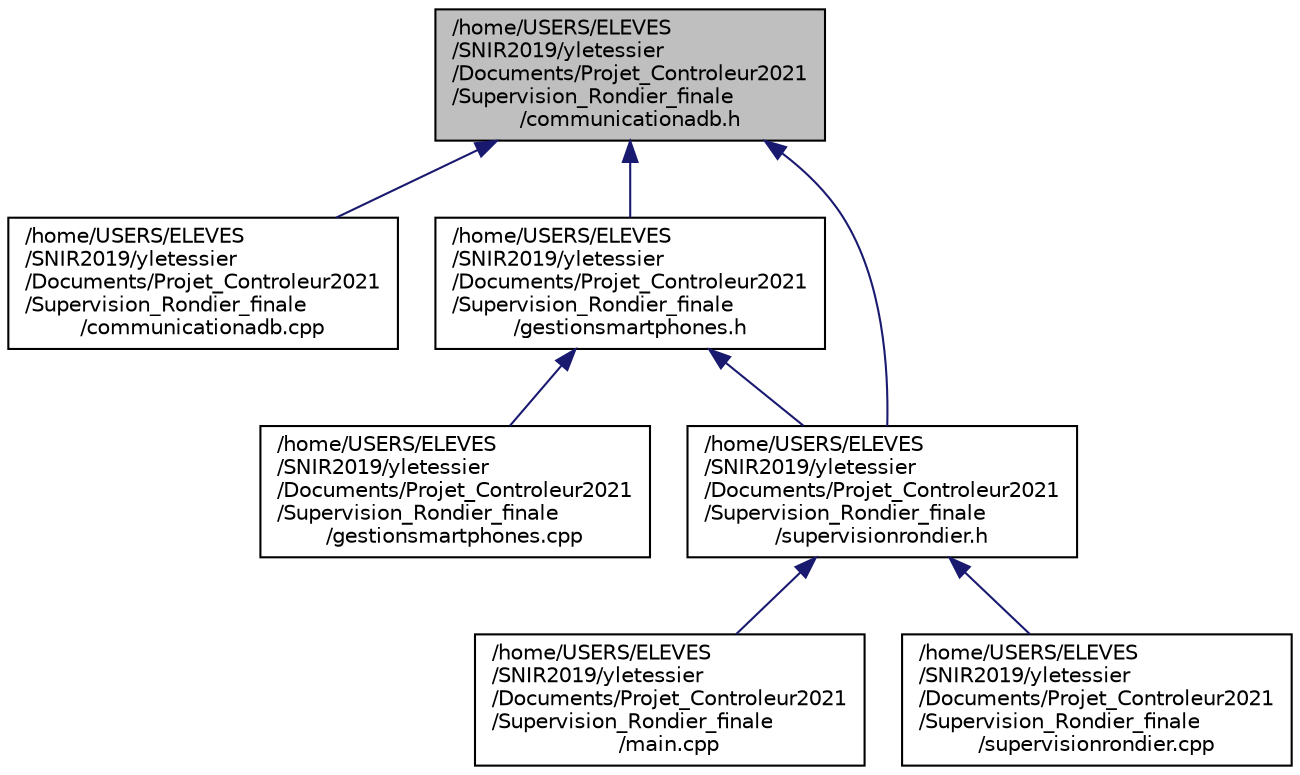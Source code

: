 digraph "/home/USERS/ELEVES/SNIR2019/yletessier/Documents/Projet_Controleur2021/Supervision_Rondier_finale/communicationadb.h"
{
  edge [fontname="Helvetica",fontsize="10",labelfontname="Helvetica",labelfontsize="10"];
  node [fontname="Helvetica",fontsize="10",shape=record];
  Node27 [label="/home/USERS/ELEVES\l/SNIR2019/yletessier\l/Documents/Projet_Controleur2021\l/Supervision_Rondier_finale\l/communicationadb.h",height=0.2,width=0.4,color="black", fillcolor="grey75", style="filled", fontcolor="black"];
  Node27 -> Node28 [dir="back",color="midnightblue",fontsize="10",style="solid",fontname="Helvetica"];
  Node28 [label="/home/USERS/ELEVES\l/SNIR2019/yletessier\l/Documents/Projet_Controleur2021\l/Supervision_Rondier_finale\l/communicationadb.cpp",height=0.2,width=0.4,color="black", fillcolor="white", style="filled",URL="$communicationadb_8cpp.html",tooltip="Définition des méthodes de la classe CommunicationADB. "];
  Node27 -> Node29 [dir="back",color="midnightblue",fontsize="10",style="solid",fontname="Helvetica"];
  Node29 [label="/home/USERS/ELEVES\l/SNIR2019/yletessier\l/Documents/Projet_Controleur2021\l/Supervision_Rondier_finale\l/gestionsmartphones.h",height=0.2,width=0.4,color="black", fillcolor="white", style="filled",URL="$gestionsmartphones_8h.html"];
  Node29 -> Node30 [dir="back",color="midnightblue",fontsize="10",style="solid",fontname="Helvetica"];
  Node30 [label="/home/USERS/ELEVES\l/SNIR2019/yletessier\l/Documents/Projet_Controleur2021\l/Supervision_Rondier_finale\l/gestionsmartphones.cpp",height=0.2,width=0.4,color="black", fillcolor="white", style="filled",URL="$gestionsmartphones_8cpp.html"];
  Node29 -> Node31 [dir="back",color="midnightblue",fontsize="10",style="solid",fontname="Helvetica"];
  Node31 [label="/home/USERS/ELEVES\l/SNIR2019/yletessier\l/Documents/Projet_Controleur2021\l/Supervision_Rondier_finale\l/supervisionrondier.h",height=0.2,width=0.4,color="black", fillcolor="white", style="filled",URL="$supervisionrondier_8h.html",tooltip="The SuperVisionRondier class. "];
  Node31 -> Node32 [dir="back",color="midnightblue",fontsize="10",style="solid",fontname="Helvetica"];
  Node32 [label="/home/USERS/ELEVES\l/SNIR2019/yletessier\l/Documents/Projet_Controleur2021\l/Supervision_Rondier_finale\l/main.cpp",height=0.2,width=0.4,color="black", fillcolor="white", style="filled",URL="$main_8cpp.html"];
  Node31 -> Node33 [dir="back",color="midnightblue",fontsize="10",style="solid",fontname="Helvetica"];
  Node33 [label="/home/USERS/ELEVES\l/SNIR2019/yletessier\l/Documents/Projet_Controleur2021\l/Supervision_Rondier_finale\l/supervisionrondier.cpp",height=0.2,width=0.4,color="black", fillcolor="white", style="filled",URL="$supervisionrondier_8cpp.html",tooltip="The SuperVisionRondier class. "];
  Node27 -> Node31 [dir="back",color="midnightblue",fontsize="10",style="solid",fontname="Helvetica"];
}
